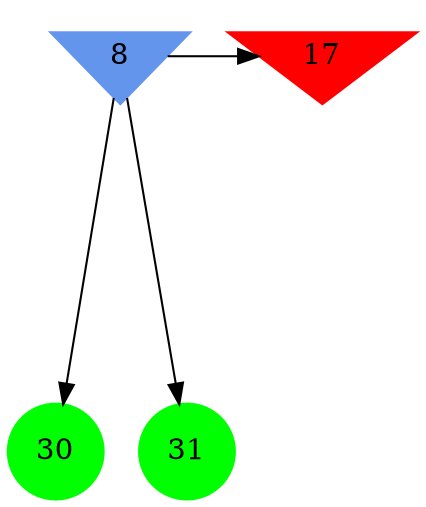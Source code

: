 digraph brain {
	ranksep=2.0;
	8 [shape=invtriangle,style=filled,color=cornflowerblue];
	17 [shape=invtriangle,style=filled,color=red];
	30 [shape=circle,style=filled,color=green];
	31 [shape=circle,style=filled,color=green];
	8	->	17;
	8	->	31;
	8	->	30;
	{ rank=same; 8; 17; }
	{ rank=same; }
	{ rank=same; 30; 31; }
}

